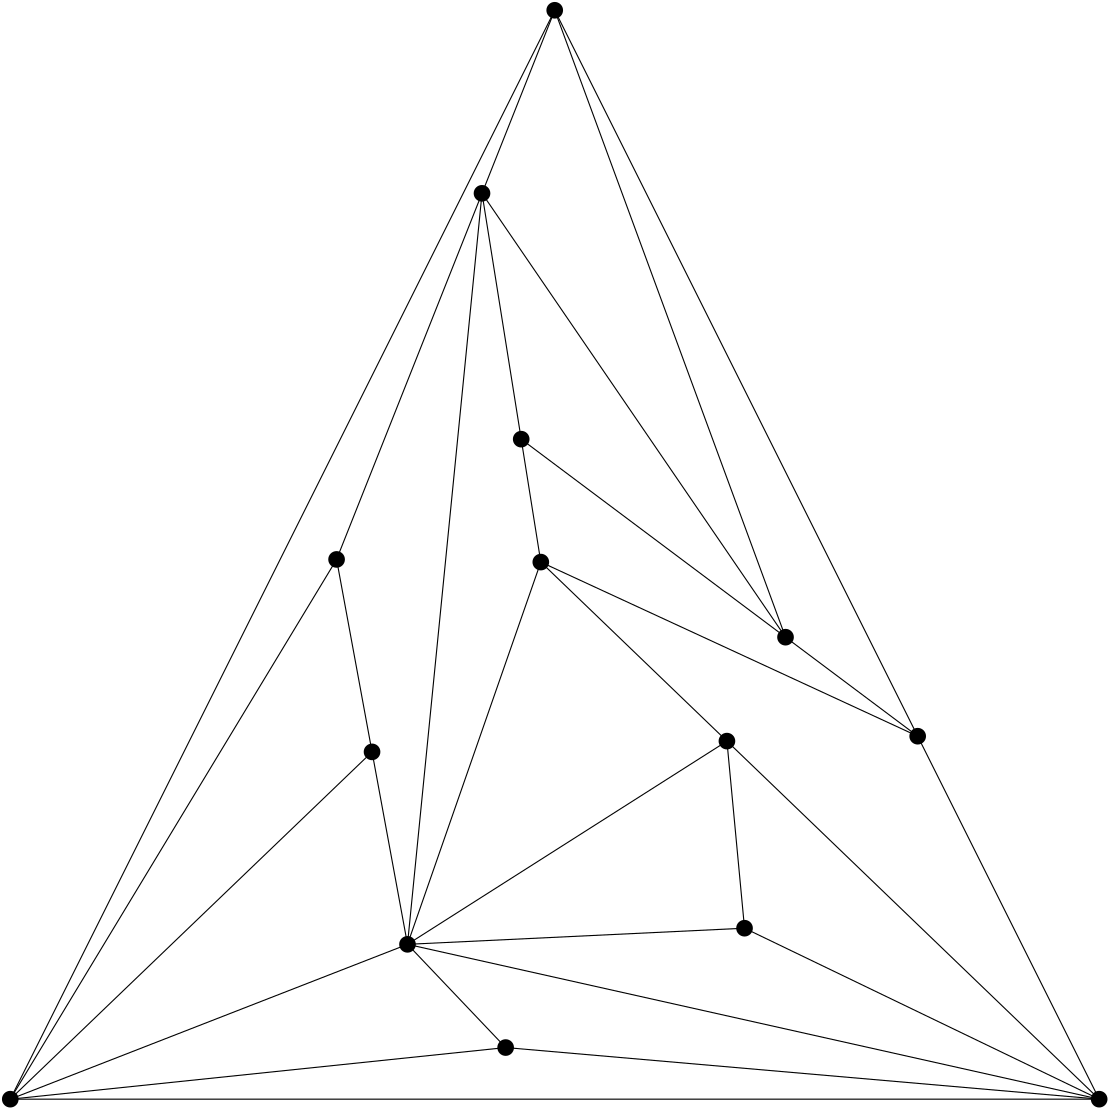 <?xml version="1.0"?>
			<!DOCTYPE ipe SYSTEM "ipe.dtd">
			<ipe version="70005" creator="Ipe 7.1.4">
			<info created="D:20150825115823" modified="D:20150825115852"/>
					<ipestyle name="basic">
		<symbol name="arrow/arc(spx)">
		<path stroke="sym-stroke" fill="sym-stroke" pen="sym-pen">
		0 0 m
		-1 0.333 l
		-1 -0.333 l
		h
		</path>
		</symbol>
		<symbol name="arrow/farc(spx)">
		<path stroke="sym-stroke" fill="white" pen="sym-pen">
		0 0 m
		-1 0.333 l
		-1 -0.333 l
		h
		</path>
		</symbol>
		<symbol name="mark/circle(sx)" transformations="translations">
		<path fill="sym-stroke">
		0.6 0 0 0.6 0 0 e
		0.4 0 0 0.4 0 0 e
		</path>
		</symbol>
		<symbol name="mark/disk(sx)" transformations="translations">
		<path fill="sym-stroke">
		0.6 0 0 0.6 0 0 e
		</path>
		</symbol>
		<symbol name="mark/fdisk(sfx)" transformations="translations">
		<group>
		<path fill="sym-fill">
		0.5 0 0 0.5 0 0 e
		</path>
		<path fill="sym-stroke" fillrule="eofill">
		0.6 0 0 0.6 0 0 e
		0.4 0 0 0.4 0 0 e
		</path>
		</group>
		</symbol>
		<symbol name="mark/box(sx)" transformations="translations">
		<path fill="sym-stroke" fillrule="eofill">
		-0.6 -0.6 m
		0.6 -0.6 l
		0.6 0.6 l
		-0.6 0.6 l
		h
		-0.4 -0.4 m
		0.4 -0.4 l
		0.4 0.4 l
		-0.4 0.4 l
		h
		</path>
		</symbol>
		<symbol name="mark/square(sx)" transformations="translations">
		<path fill="sym-stroke">
		-0.6 -0.6 m
		0.6 -0.6 l
		0.6 0.6 l
		-0.6 0.6 l
		h
		</path>
		</symbol>
		<symbol name="mark/fsquare(sfx)" transformations="translations">
		<group>
		<path fill="sym-fill">
		-0.5 -0.5 m
		0.5 -0.5 l
		0.5 0.5 l
		-0.5 0.5 l
		h
		</path>
		<path fill="sym-stroke" fillrule="eofill">
		-0.6 -0.6 m
		0.6 -0.6 l
		0.6 0.6 l
		-0.6 0.6 l
		h
		-0.4 -0.4 m
		0.4 -0.4 l
		0.4 0.4 l
		-0.4 0.4 l
		h
		</path>
		</group>
		</symbol>
		<symbol name="mark/cross(sx)" transformations="translations">
		<group>
		<path fill="sym-stroke">
		-0.43 -0.57 m
		0.57 0.43 l
		0.43 0.57 l
		-0.57 -0.43 l
		h
		</path>
		<path fill="sym-stroke">
		-0.43 0.57 m
		0.57 -0.43 l
		0.43 -0.57 l
		-0.57 0.43 l
		h
		</path>
		</group>
		</symbol>
		<symbol name="arrow/fnormal(spx)">
		<path stroke="sym-stroke" fill="white" pen="sym-pen">
		0 0 m
		-1 0.333 l
		-1 -0.333 l
		h
		</path>
		</symbol>
		<symbol name="arrow/pointed(spx)">
		<path stroke="sym-stroke" fill="sym-stroke" pen="sym-pen">
		0 0 m
		-1 0.333 l
		-0.8 0 l
		-1 -0.333 l
		h
		</path>
		</symbol>
		<symbol name="arrow/fpointed(spx)">
		<path stroke="sym-stroke" fill="white" pen="sym-pen">
		0 0 m
		-1 0.333 l
		-0.8 0 l
		-1 -0.333 l
		h
		</path>
		</symbol>
		<symbol name="arrow/linear(spx)">
		<path stroke="sym-stroke" pen="sym-pen">
		-1 0.333 m
		0 0 l
		-1 -0.333 l
		</path>
		</symbol>
		<symbol name="arrow/fdouble(spx)">
		<path stroke="sym-stroke" fill="white" pen="sym-pen">
		0 0 m
		-1 0.333 l
		-1 -0.333 l
		h
		-1 0 m
		-2 0.333 l
		-2 -0.333 l
		h
		</path>
		</symbol>
		<symbol name="arrow/double(spx)">
		<path stroke="sym-stroke" fill="sym-stroke" pen="sym-pen">
		0 0 m
		-1 0.333 l
		-1 -0.333 l
		h
		-1 0 m
		-2 0.333 l
		-2 -0.333 l
		h
		</path>
		</symbol>
		<pen name="heavier" value="0.8"/>
		<pen name="fat" value="1.2"/>
		<pen name="ultrafat" value="2"/>
		<symbolsize name="large" value="5"/>
		<symbolsize name="small" value="2"/>
		<symbolsize name="tiny" value="1.1"/>
		<arrowsize name="large" value="10"/>
		<arrowsize name="small" value="5"/>
		<arrowsize name="tiny" value="3"/>
		<color name="red" value="1 0 0"/>
		<color name="green" value="0 1 0"/>
		<color name="blue" value="0 0 1"/>
		<color name="yellow" value="1 1 0"/>
		<color name="orange" value="1 0.647 0"/>
		<color name="gold" value="1 0.843 0"/>
		<color name="purple" value="0.627 0.125 0.941"/>
		<color name="gray" value="0.745"/>
		<color name="brown" value="0.647 0.165 0.165"/>
		<color name="navy" value="0 0 0.502"/>
		<color name="pink" value="1 0.753 0.796"/>
		<color name="seagreen" value="0.18 0.545 0.341"/>
		<color name="turquoise" value="0.251 0.878 0.816"/>
		<color name="violet" value="0.933 0.51 0.933"/>
		<color name="darkblue" value="0 0 0.545"/>
		<color name="darkcyan" value="0 0.545 0.545"/>
		<color name="darkgray" value="0.663"/>
		<color name="darkgreen" value="0 0.392 0"/>
		<color name="darkmagenta" value="0.545 0 0.545"/>
		<color name="darkorange" value="1 0.549 0"/>
		<color name="darkred" value="0.545 0 0"/>
		<color name="lightblue" value="0.678 0.847 0.902"/>
		<color name="lightcyan" value="0.878 1 1"/>
		<color name="lightgray" value="0.827"/>
		<color name="lightgreen" value="0.565 0.933 0.565"/>
		<color name="lightyellow" value="1 1 0.878"/>
		<dashstyle name="dashed" value="[4] 0"/>
		<dashstyle name="dotted" value="[1 3] 0"/>
		<dashstyle name="dash dotted" value="[4 2 1 2] 0"/>
		<dashstyle name="dash dot dotted" value="[4 2 1 2 1 2] 0"/>
		<textsize name="large" value="\large"/>
		<textsize name="Large" value="\Large"/>
		<textsize name="LARGE" value="\LARGE"/>
		<textsize name="huge" value="\huge"/>
		<textsize name="Huge" value="\Huge"/>
		<textsize name="small" value="\small"/>
		<textsize name="footnote" value="\footnotesize"/>
		<textsize name="tiny" value="\tiny"/>
		<textstyle name="center" begin="\begin{center}" end="\end{center}"/>
		<textstyle name="itemize" begin="\begin{itemize}" end="\end{itemize}"/>
		<textstyle name="item" begin="\begin{itemize}\item{}" end="\end{itemize}"/>
		<gridsize name="4 pts" value="4"/>
		<gridsize name="8 pts (~3 mm)" value="8"/>
		<gridsize name="16 pts (~6 mm)" value="16"/>
		<gridsize name="32 pts (~12 mm)" value="32"/>
		<gridsize name="10 pts (~3.5 mm)" value="10"/>
		<gridsize name="20 pts (~7 mm)" value="20"/>
		<gridsize name="14 pts (~5 mm)" value="14"/>
		<gridsize name="28 pts (~10 mm)" value="28"/>
		<gridsize name="56 pts (~20 mm)" value="56"/>
		<anglesize name="90 deg" value="90"/>
		<anglesize name="60 deg" value="60"/>
		<anglesize name="45 deg" value="45"/>
		<anglesize name="30 deg" value="30"/>
		<anglesize name="22.5 deg" value="22.5"/>
		<tiling name="falling" angle="-60" step="4" width="1"/>
		<tiling name="rising" angle="30" step="4" width="1"/>
		</ipestyle>
<page>
			<layer name="alpha"/>
			<layer name="beta"/>
			<view layers="alpha beta" active="alpha"/>
<path layer="beta" stroke="black">
426.666666667102 230.666666667108 m
379.089444107220 266.311041324352 l
</path>
<path layer="beta" stroke="black">
426.666666667102 230.666666667108 m
290.990725671412 293.348496991632 l
</path>
<path layer="beta" stroke="black">
426.666666667102 230.666666667108 m
492.000000000000 100.000000000003 l
</path>
<path layer="beta" stroke="black">
426.666666667102 230.666666667108 m
296.000000000008 492.000000000000 l
</path>
<path layer="beta" stroke="black">
269.823545616650 426.102377937309 m
379.089444107220 266.311041324352 l
</path>
<path layer="beta" stroke="black">
269.823545616650 426.102377937309 m
243.000275482929 155.740424934256 l
</path>
<path layer="beta" stroke="black">
269.823545616650 426.102377937309 m
283.934998986495 337.599790640181 l
</path>
<path layer="beta" stroke="black">
269.823545616650 426.102377937309 m
296.000000000008 492.000000000000 l
</path>
<path layer="beta" stroke="black">
269.823545616650 426.102377937309 m
217.470636849933 294.307133811928 l
</path>
<path layer="beta" stroke="black">
379.089444107220 266.311041324352 m
283.934998986495 337.599790640181 l
</path>
<path layer="beta" stroke="black">
379.089444107220 266.311041324352 m
296.000000000008 492.000000000000 l
</path>
<path layer="beta" stroke="black">
243.000275482929 155.740424934256 m
290.990725671412 293.348496991632 l
</path>
<path layer="beta" stroke="black">
243.000275482929 155.740424934256 m
357.993817114256 228.898997994419 l
</path>
<path layer="beta" stroke="black">
243.000275482929 155.740424934256 m
492.000000000000 100.000000000003 l
</path>
<path layer="beta" stroke="black">
243.000275482929 155.740424934256 m
100.000000000000 100.000000000000 l
</path>
<path layer="beta" stroke="black">
243.000275482929 155.740424934256 m
364.331364199064 161.546474309560 l
</path>
<path layer="beta" stroke="black">
243.000275482929 155.740424934256 m
278.333425160976 118.580141644753 l
</path>
<path layer="beta" stroke="black">
243.000275482929 155.740424934256 m
230.235456166431 225.023779373092 l
</path>
<path layer="beta" stroke="black">
290.990725671412 293.348496991632 m
283.934998986495 337.599790640181 l
</path>
<path layer="beta" stroke="black">
290.990725671412 293.348496991632 m
357.993817114256 228.898997994419 l
</path>
<path layer="beta" stroke="black">
357.993817114256 228.898997994419 m
492.000000000000 100.000000000003 l
</path>
<path layer="beta" stroke="black">
357.993817114256 228.898997994419 m
364.331364199064 161.546474309560 l
</path>
<path layer="beta" stroke="black">
492.000000000000 100.000000000003 m
100.000000000000 100.000000000000 l
</path>
<path layer="beta" stroke="black">
492.000000000000 100.000000000003 m
364.331364199064 161.546474309560 l
</path>
<path layer="beta" stroke="black">
492.000000000000 100.000000000003 m
278.333425160976 118.580141644753 l
</path>
<path layer="beta" stroke="black">
296.000000000008 492.000000000000 m
100.000000000000 100.000000000000 l
</path>
<path layer="beta" stroke="black">
100.000000000000 100.000000000000 m
217.470636849933 294.307133811928 l
</path>
<path layer="beta" stroke="black">
100.000000000000 100.000000000000 m
278.333425160976 118.580141644753 l
</path>
<path layer="beta" stroke="black">
100.000000000000 100.000000000000 m
230.235456166431 225.023779373092 l
</path>
<path layer="beta" stroke="black">
217.470636849933 294.307133811928 m
230.235456166431 225.023779373092 l
</path>
<use layer="alpha" name="mark/disk(sx)" pos="426.666666667102 230.666666667108" size="large" stroke="black"/>
<use layer="alpha" name="mark/disk(sx)" pos="269.823545616650 426.102377937309" size="large" stroke="black"/>
<use layer="alpha" name="mark/disk(sx)" pos="379.089444107220 266.311041324352" size="large" stroke="black"/>
<use layer="alpha" name="mark/disk(sx)" pos="243.000275482929 155.740424934256" size="large" stroke="black"/>
<use layer="alpha" name="mark/disk(sx)" pos="290.990725671412 293.348496991632" size="large" stroke="black"/>
<use layer="alpha" name="mark/disk(sx)" pos="283.934998986495 337.599790640181" size="large" stroke="black"/>
<use layer="alpha" name="mark/disk(sx)" pos="357.993817114256 228.898997994419" size="large" stroke="black"/>
<use layer="alpha" name="mark/disk(sx)" pos="492.000000000000 100.000000000003" size="large" stroke="black"/>
<use layer="alpha" name="mark/disk(sx)" pos="296.000000000008 492.000000000000" size="large" stroke="black"/>
<use layer="alpha" name="mark/disk(sx)" pos="100.000000000000 100.000000000000" size="large" stroke="black"/>
<use layer="alpha" name="mark/disk(sx)" pos="217.470636849933 294.307133811928" size="large" stroke="black"/>
<use layer="alpha" name="mark/disk(sx)" pos="364.331364199064 161.546474309560" size="large" stroke="black"/>
<use layer="alpha" name="mark/disk(sx)" pos="278.333425160976 118.580141644753" size="large" stroke="black"/>
<use layer="alpha" name="mark/disk(sx)" pos="230.235456166431 225.023779373092" size="large" stroke="black"/>
</page>
</ipe>